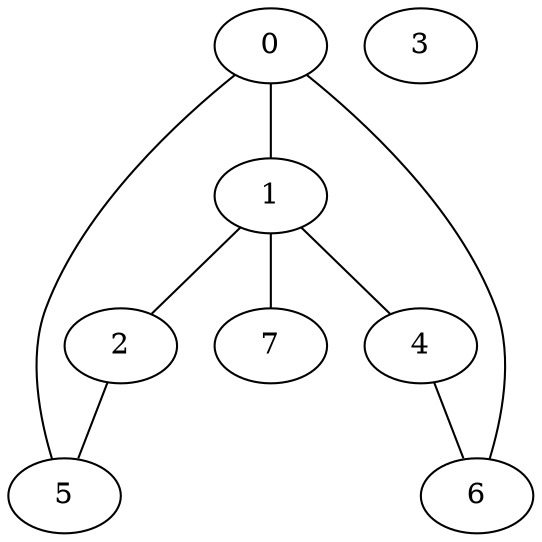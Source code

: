 graph "sampletest150-mod3_image17.bmp" {
	0	 [type=intersection,
		x=348,
		y=214];
	1	 [type=intersection,
		x=352,
		y=310];
	0 -- 1	 [angle0="1.53",
		frequency=1,
		type0=line];
	5	 [type=corner,
		x=41,
		y=221];
	0 -- 5	 [angle0="-.02",
		frequency=1,
		type0=line];
	6	 [type=corner,
		x=464,
		y=202];
	0 -- 6	 [angle0="-.10",
		frequency=1,
		type0=line];
	2	 [type=corner,
		x=60,
		y=295];
	1 -- 2	 [angle0=".05",
		frequency=1,
		type0=line];
	4	 [type=corner,
		x=451,
		y=313];
	1 -- 4	 [angle0=".03",
		frequency=1,
		type0=line];
	7	 [type=endpoint,
		x=387,
		y=315];
	1 -- 7	 [angle0=".14",
		frequency=1,
		type0=line];
	2 -- 5	 [angle0="1.32",
		frequency=1,
		type0=line];
	3	 [type=circle,
		x=413,
		y=265];
	4 -- 6	 [angle0="-1.45",
		frequency=1,
		type0=line];
}
